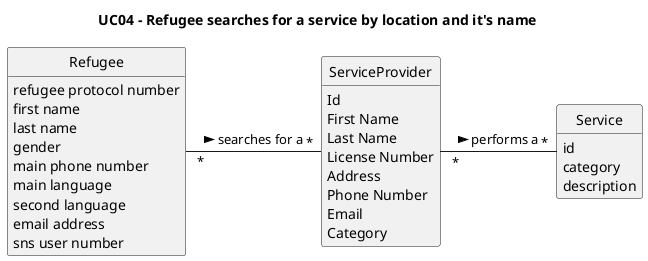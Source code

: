 @startuml
skinparam monochrome true
skinparam packageStyle rectangle
skinparam shadowing false

skinparam classAttributeIconSize 0

hide circle
hide methods

title UC04 - Refugee searches for a service by location and it's name

class Refugee {
    refugee protocol number
    first name
    last name
    gender
    main phone number
    main language
    second language
    email address
    sns user number
}

class Service {
    id
    category
    description
}

class ServiceProvider {
    Id
    First Name
    Last Name
    License Number
    Address
    Phone Number
    Email
    Category
}

Refugee " *   " - "   *" ServiceProvider : searches for a >
ServiceProvider " *   " - "   *" Service : performs a >

@enduml